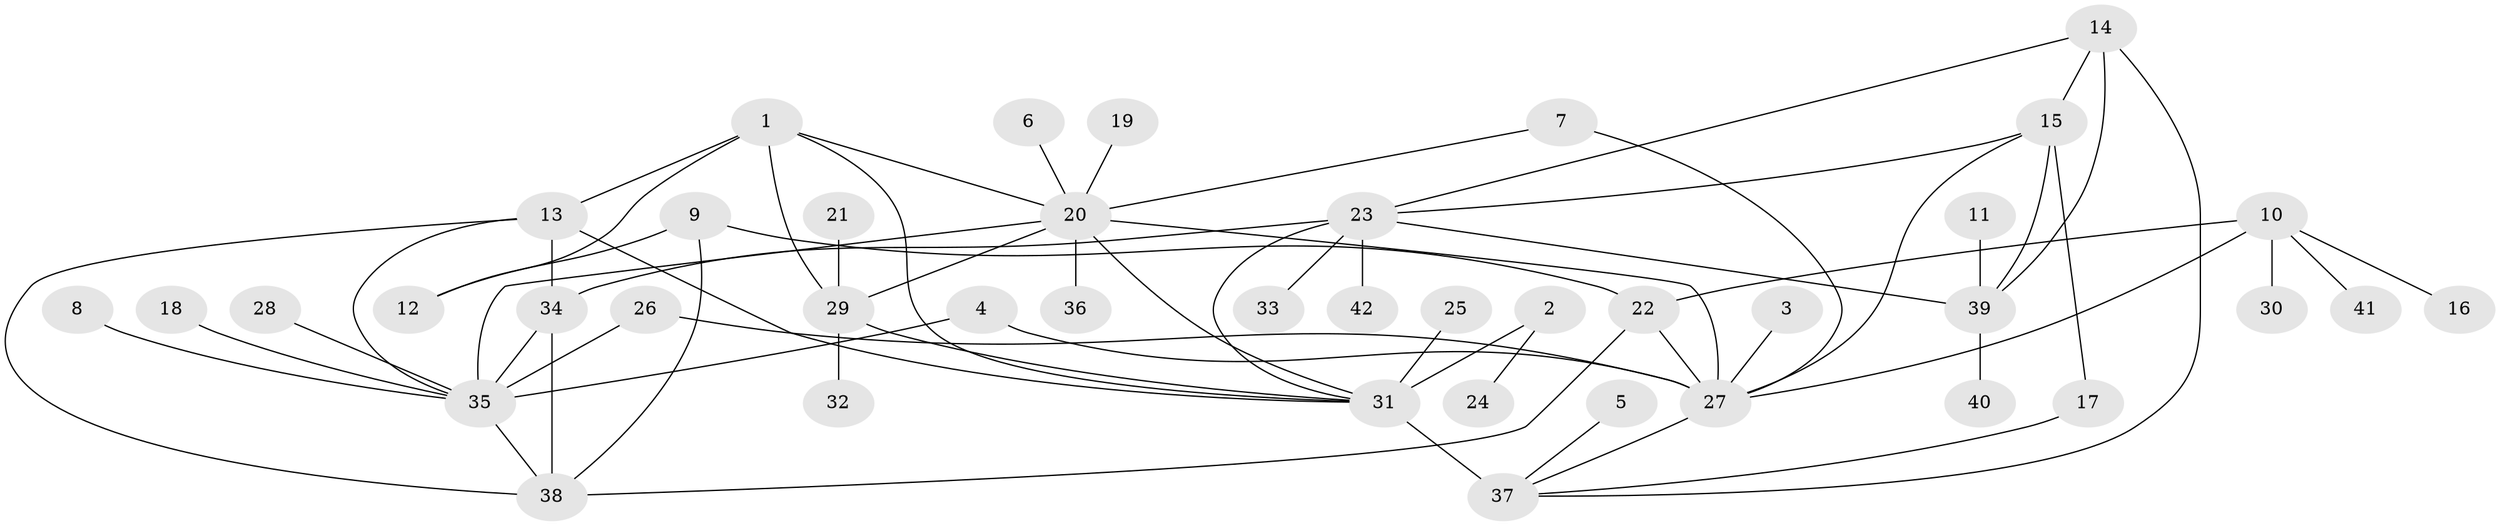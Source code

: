 // original degree distribution, {8: 0.024096385542168676, 4: 0.03614457831325301, 6: 0.04819277108433735, 7: 0.04819277108433735, 5: 0.03614457831325301, 11: 0.024096385542168676, 12: 0.012048192771084338, 9: 0.012048192771084338, 1: 0.5662650602409639, 2: 0.1566265060240964, 3: 0.03614457831325301}
// Generated by graph-tools (version 1.1) at 2025/02/03/09/25 03:02:46]
// undirected, 42 vertices, 64 edges
graph export_dot {
graph [start="1"]
  node [color=gray90,style=filled];
  1;
  2;
  3;
  4;
  5;
  6;
  7;
  8;
  9;
  10;
  11;
  12;
  13;
  14;
  15;
  16;
  17;
  18;
  19;
  20;
  21;
  22;
  23;
  24;
  25;
  26;
  27;
  28;
  29;
  30;
  31;
  32;
  33;
  34;
  35;
  36;
  37;
  38;
  39;
  40;
  41;
  42;
  1 -- 12 [weight=1.0];
  1 -- 13 [weight=1.0];
  1 -- 20 [weight=1.0];
  1 -- 29 [weight=1.0];
  1 -- 31 [weight=1.0];
  2 -- 24 [weight=1.0];
  2 -- 31 [weight=1.0];
  3 -- 27 [weight=1.0];
  4 -- 27 [weight=1.0];
  4 -- 35 [weight=1.0];
  5 -- 37 [weight=1.0];
  6 -- 20 [weight=1.0];
  7 -- 20 [weight=1.0];
  7 -- 27 [weight=1.0];
  8 -- 35 [weight=1.0];
  9 -- 12 [weight=1.0];
  9 -- 22 [weight=1.0];
  9 -- 38 [weight=1.0];
  10 -- 16 [weight=1.0];
  10 -- 22 [weight=2.0];
  10 -- 27 [weight=1.0];
  10 -- 30 [weight=1.0];
  10 -- 41 [weight=1.0];
  11 -- 39 [weight=1.0];
  13 -- 31 [weight=1.0];
  13 -- 34 [weight=1.0];
  13 -- 35 [weight=1.0];
  13 -- 38 [weight=1.0];
  14 -- 15 [weight=1.0];
  14 -- 23 [weight=1.0];
  14 -- 37 [weight=1.0];
  14 -- 39 [weight=1.0];
  15 -- 17 [weight=1.0];
  15 -- 23 [weight=1.0];
  15 -- 27 [weight=1.0];
  15 -- 39 [weight=1.0];
  17 -- 37 [weight=1.0];
  18 -- 35 [weight=1.0];
  19 -- 20 [weight=1.0];
  20 -- 27 [weight=1.0];
  20 -- 29 [weight=1.0];
  20 -- 31 [weight=1.0];
  20 -- 35 [weight=1.0];
  20 -- 36 [weight=1.0];
  21 -- 29 [weight=1.0];
  22 -- 27 [weight=2.0];
  22 -- 38 [weight=1.0];
  23 -- 31 [weight=1.0];
  23 -- 33 [weight=1.0];
  23 -- 34 [weight=1.0];
  23 -- 39 [weight=1.0];
  23 -- 42 [weight=1.0];
  25 -- 31 [weight=1.0];
  26 -- 27 [weight=1.0];
  26 -- 35 [weight=1.0];
  27 -- 37 [weight=1.0];
  28 -- 35 [weight=1.0];
  29 -- 31 [weight=1.0];
  29 -- 32 [weight=1.0];
  31 -- 37 [weight=4.0];
  34 -- 35 [weight=1.0];
  34 -- 38 [weight=1.0];
  35 -- 38 [weight=1.0];
  39 -- 40 [weight=1.0];
}
